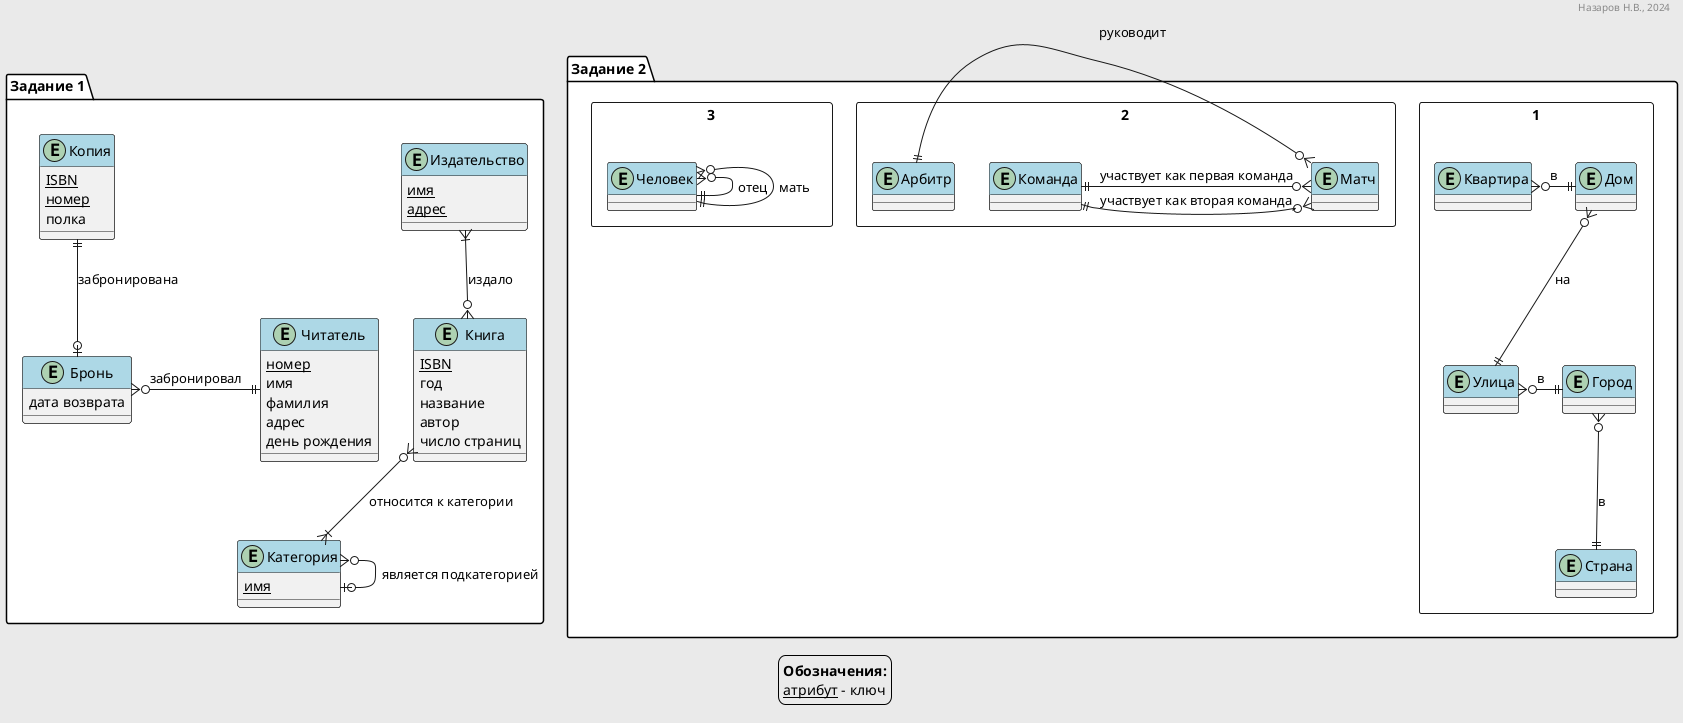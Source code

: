 @startuml libsys

skinparam BackgroundColor #eaeaea

skinparam class {
    HeaderBackgroundColor LightBlue
}

header Назаров Н.В., 2024

legend
    <b>Обозначения:</b>
    <u>атрибут</u> - ключ
endlegend

package "Задание 1" #White {

    entity Издательство {
        <u>имя</u>
        <u>адрес</u>
    }

    entity Книга {
        <u>ISBN</u>
        год
        название
        автор
        число страниц
    }

    entity Копия {
        <u>ISBN</u>
        <u>номер</u>
        полка
    }

    entity Категория {
        <u>имя</u>
    }

    entity Читатель {
        <u>номер</u>
        имя
        фамилия
        адрес
        день рождения
    }

    entity Бронь {
        дата возврата
    }

    Издательство }|--o{ Книга : издало
    Книга }o--|{ Категория : относится к категории
    Читатель ||-o{ Бронь : забронировал
    Копия ||--o| Бронь : забронирована
    Категория }o-o| Категория : является подкатегорией

}

package "Задание 2" #White {

    rectangle 1 {

        entity Страна
        entity Город
        entity Улица
        entity Дом
        entity Квартира

        Квартира }o-|| Дом : в
        Дом }o--|| Улица : на
        Улица }o-|| Город : в
        Город }o--|| Страна : в

    }

    rectangle 2 {

        entity Команда
        entity Арбитр
        entity Матч

        Команда ||--o{ Матч : участвует как первая команда
        Команда ||-o{ Матч : участвует как вторая команда
        Арбитр ||-o{ Матч : руководит

    }

    rectangle 3 {

        entity Человек

        Человек }o-|| Человек : отец
        Человек }o-|| Человек : мать

    }
}

@enduml